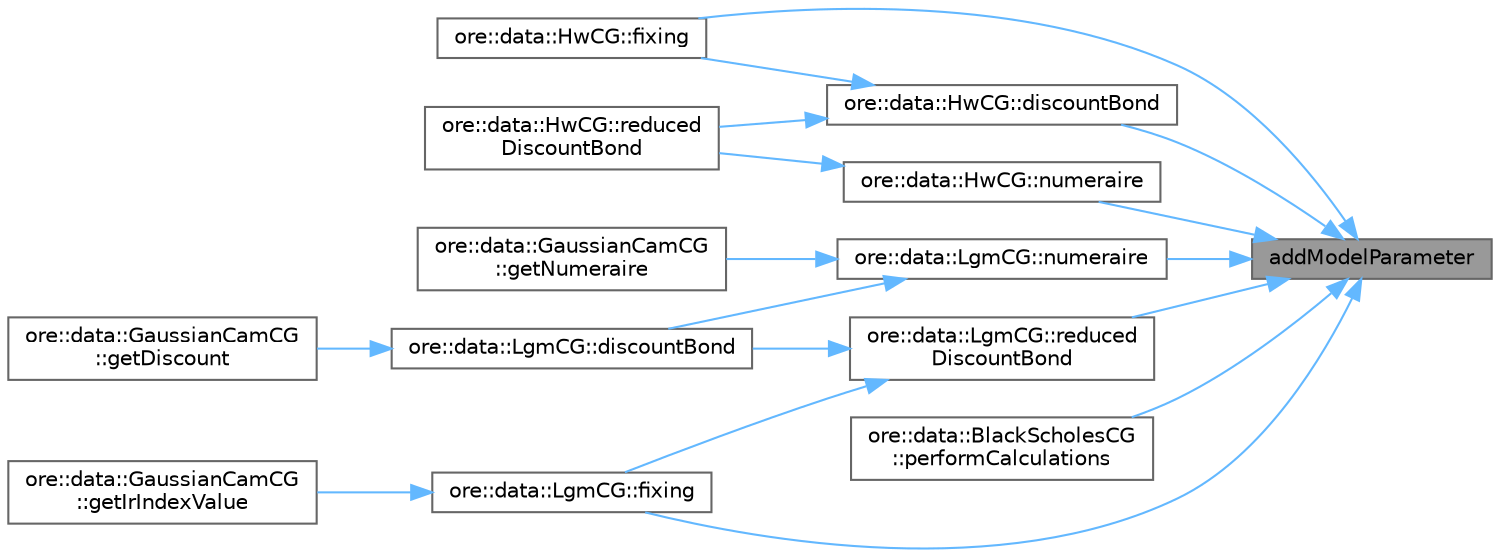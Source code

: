 digraph "addModelParameter"
{
 // INTERACTIVE_SVG=YES
 // LATEX_PDF_SIZE
  bgcolor="transparent";
  edge [fontname=Helvetica,fontsize=10,labelfontname=Helvetica,labelfontsize=10];
  node [fontname=Helvetica,fontsize=10,shape=box,height=0.2,width=0.4];
  rankdir="RL";
  Node1 [label="addModelParameter",height=0.2,width=0.4,color="gray40", fillcolor="grey60", style="filled", fontcolor="black",tooltip=" "];
  Node1 -> Node2 [dir="back",color="steelblue1",style="solid"];
  Node2 [label="ore::data::HwCG::discountBond",height=0.2,width=0.4,color="grey40", fillcolor="white", style="filled",URL="$classore_1_1data_1_1_hw_c_g.html#ae5567abc4c200e9185ac0ab3d3bfabb1",tooltip=" "];
  Node2 -> Node3 [dir="back",color="steelblue1",style="solid"];
  Node3 [label="ore::data::HwCG::fixing",height=0.2,width=0.4,color="grey40", fillcolor="white", style="filled",URL="$classore_1_1data_1_1_hw_c_g.html#ac943e54cb7c0fca092463a1543d8edd3",tooltip=" "];
  Node2 -> Node4 [dir="back",color="steelblue1",style="solid"];
  Node4 [label="ore::data::HwCG::reduced\lDiscountBond",height=0.2,width=0.4,color="grey40", fillcolor="white", style="filled",URL="$classore_1_1data_1_1_hw_c_g.html#aaf7e326a6f401939cc2c6abbe41c1c47",tooltip=" "];
  Node1 -> Node3 [dir="back",color="steelblue1",style="solid"];
  Node1 -> Node5 [dir="back",color="steelblue1",style="solid"];
  Node5 [label="ore::data::LgmCG::fixing",height=0.2,width=0.4,color="grey40", fillcolor="white", style="filled",URL="$classore_1_1data_1_1_lgm_c_g.html#ac943e54cb7c0fca092463a1543d8edd3",tooltip=" "];
  Node5 -> Node6 [dir="back",color="steelblue1",style="solid"];
  Node6 [label="ore::data::GaussianCamCG\l::getIrIndexValue",height=0.2,width=0.4,color="grey40", fillcolor="white", style="filled",URL="$classore_1_1data_1_1_gaussian_cam_c_g.html#a9ac494d33de086073701a0e5df956443",tooltip=" "];
  Node1 -> Node7 [dir="back",color="steelblue1",style="solid"];
  Node7 [label="ore::data::HwCG::numeraire",height=0.2,width=0.4,color="grey40", fillcolor="white", style="filled",URL="$classore_1_1data_1_1_hw_c_g.html#a1df82806bd3e7e8d7b40a29085e3627a",tooltip=" "];
  Node7 -> Node4 [dir="back",color="steelblue1",style="solid"];
  Node1 -> Node8 [dir="back",color="steelblue1",style="solid"];
  Node8 [label="ore::data::LgmCG::numeraire",height=0.2,width=0.4,color="grey40", fillcolor="white", style="filled",URL="$classore_1_1data_1_1_lgm_c_g.html#a1df82806bd3e7e8d7b40a29085e3627a",tooltip=" "];
  Node8 -> Node9 [dir="back",color="steelblue1",style="solid"];
  Node9 [label="ore::data::LgmCG::discountBond",height=0.2,width=0.4,color="grey40", fillcolor="white", style="filled",URL="$classore_1_1data_1_1_lgm_c_g.html#ace77a6c182f86d623a008aab4f305098",tooltip=" "];
  Node9 -> Node10 [dir="back",color="steelblue1",style="solid"];
  Node10 [label="ore::data::GaussianCamCG\l::getDiscount",height=0.2,width=0.4,color="grey40", fillcolor="white", style="filled",URL="$classore_1_1data_1_1_gaussian_cam_c_g.html#abf6f98b24020510a254ae590e6020d27",tooltip=" "];
  Node8 -> Node11 [dir="back",color="steelblue1",style="solid"];
  Node11 [label="ore::data::GaussianCamCG\l::getNumeraire",height=0.2,width=0.4,color="grey40", fillcolor="white", style="filled",URL="$classore_1_1data_1_1_gaussian_cam_c_g.html#a3bdcb351127a8ae4dbe49a7f11db4c28",tooltip=" "];
  Node1 -> Node12 [dir="back",color="steelblue1",style="solid"];
  Node12 [label="ore::data::BlackScholesCG\l::performCalculations",height=0.2,width=0.4,color="grey40", fillcolor="white", style="filled",URL="$classore_1_1data_1_1_black_scholes_c_g.html#a1127cccc9668a02247dc139d27121708",tooltip=" "];
  Node1 -> Node13 [dir="back",color="steelblue1",style="solid"];
  Node13 [label="ore::data::LgmCG::reduced\lDiscountBond",height=0.2,width=0.4,color="grey40", fillcolor="white", style="filled",URL="$classore_1_1data_1_1_lgm_c_g.html#a9bb2b4122ab31e639849076efac38c59",tooltip=" "];
  Node13 -> Node9 [dir="back",color="steelblue1",style="solid"];
  Node13 -> Node5 [dir="back",color="steelblue1",style="solid"];
}
